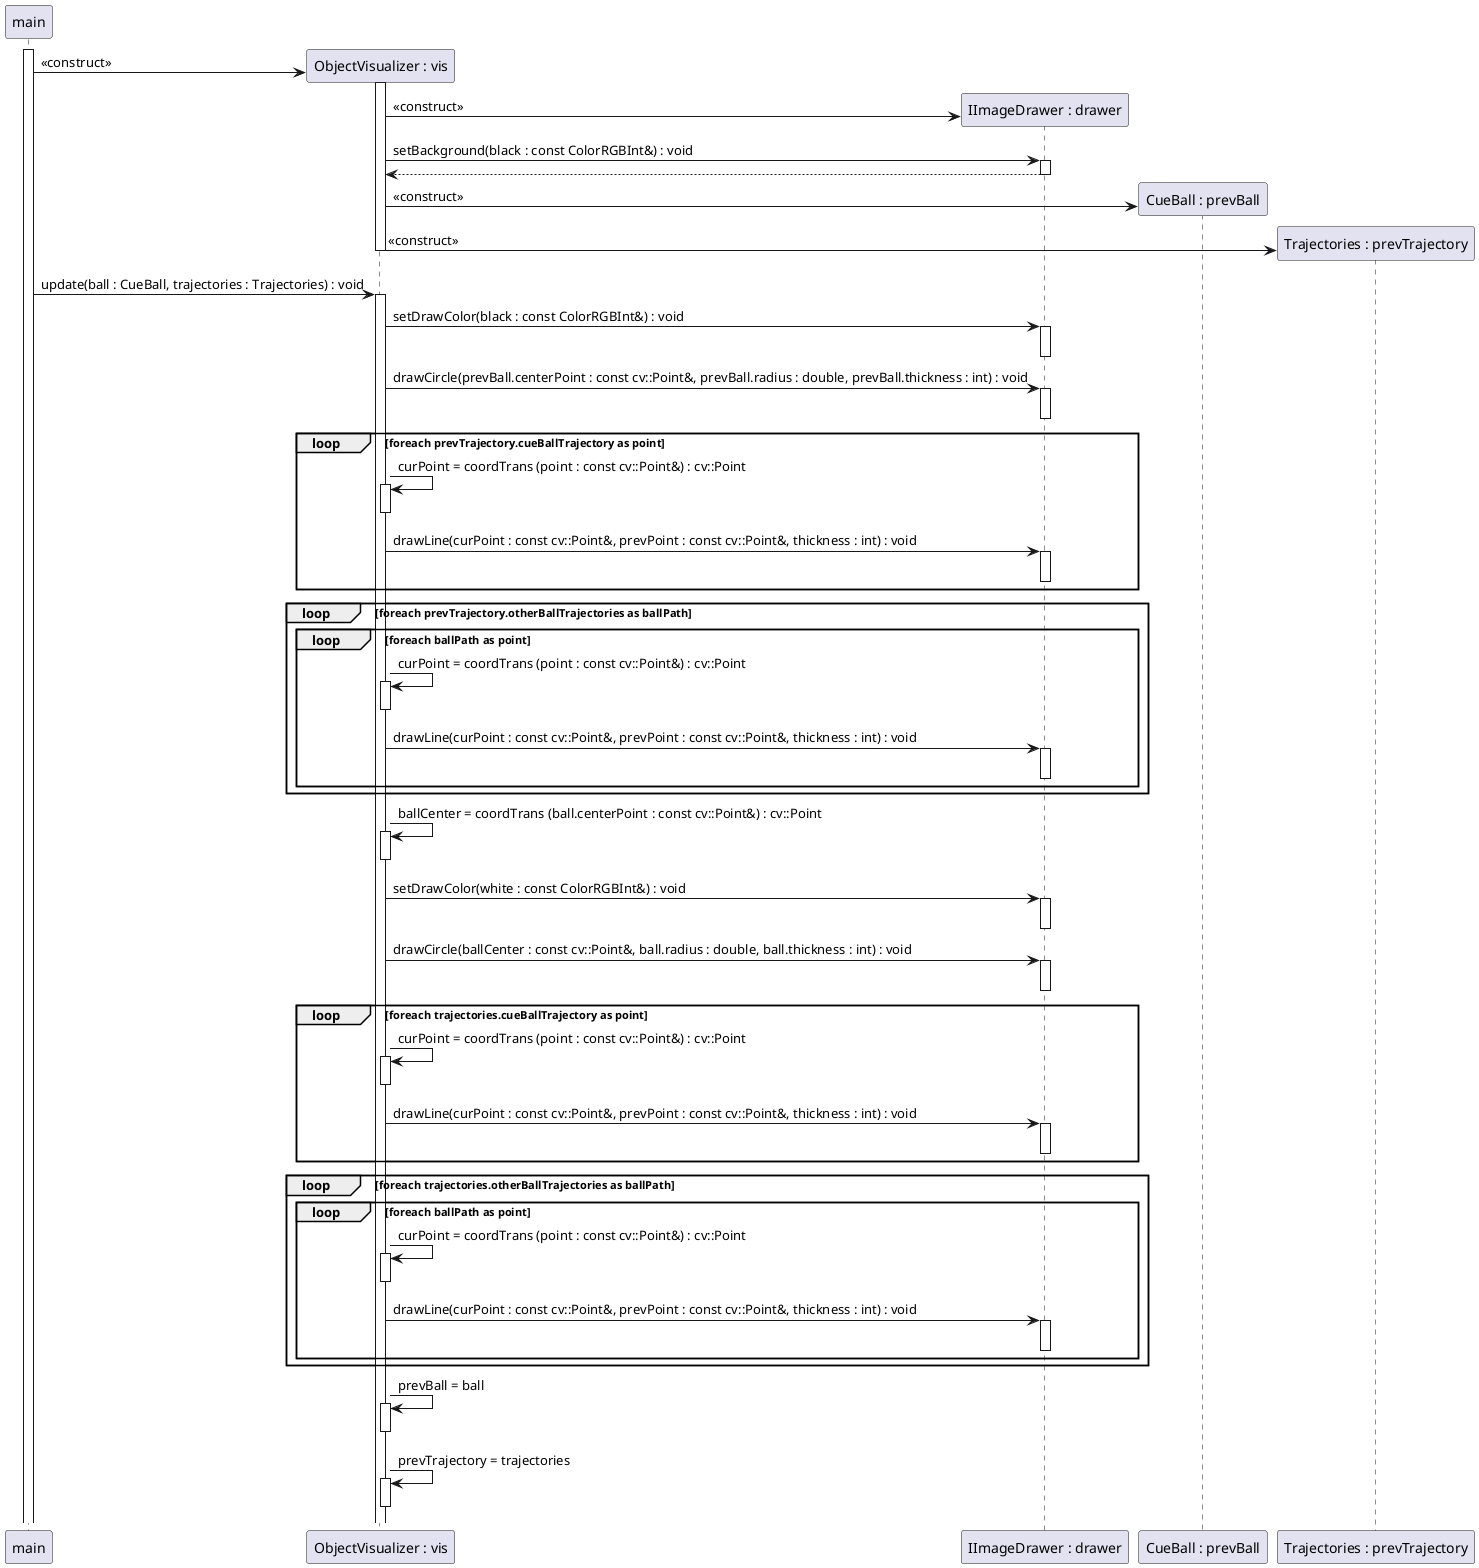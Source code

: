 @startuml

participant main as "main"
participant vis as "ObjectVisualizer : vis"
participant draw as "IImageDrawer : drawer"
participant cue as "CueBall : prevBall"
participant traj as "Trajectories : prevTrajectory"

activate main
create vis
main -> vis : <<construct>>
activate vis

create draw
vis -> draw : <<construct>>
vis -> draw : setBackground(black : const ColorRGBInt&) : void
activate draw
draw --> vis
deactivate draw

create cue
vis -> cue : <<construct>>

create traj
vis -> traj : <<construct>>
deactivate vis

main -> vis : update(ball : CueBall, trajectories : Trajectories) : void
activate vis

vis -> draw : setDrawColor(black : const ColorRGBInt&) : void
activate draw
deactivate draw
vis -> draw : drawCircle(prevBall.centerPoint : const cv::Point&, prevBall.radius : double, prevBall.thickness : int) : void
activate draw
deactivate draw

loop foreach prevTrajectory.cueBallTrajectory as point
    vis -> vis : curPoint = coordTrans (point : const cv::Point&) : cv::Point
    activate vis
    deactivate vis
    vis -> draw : drawLine(curPoint : const cv::Point&, prevPoint : const cv::Point&, thickness : int) : void
    activate draw
    deactivate draw
end

loop foreach prevTrajectory.otherBallTrajectories as ballPath
    loop foreach ballPath as point
        vis -> vis : curPoint = coordTrans (point : const cv::Point&) : cv::Point
        activate vis
        deactivate vis
        vis -> draw : drawLine(curPoint : const cv::Point&, prevPoint : const cv::Point&, thickness : int) : void
        activate draw
        deactivate draw
    end
end

vis -> vis : ballCenter = coordTrans (ball.centerPoint : const cv::Point&) : cv::Point
activate vis
deactivate vis

vis -> draw : setDrawColor(white : const ColorRGBInt&) : void
activate draw
deactivate draw
vis -> draw : drawCircle(ballCenter : const cv::Point&, ball.radius : double, ball.thickness : int) : void
activate draw
deactivate draw

loop foreach trajectories.cueBallTrajectory as point
    vis -> vis : curPoint = coordTrans (point : const cv::Point&) : cv::Point
    activate vis
    deactivate vis
    vis -> draw : drawLine(curPoint : const cv::Point&, prevPoint : const cv::Point&, thickness : int) : void
    activate draw
    deactivate draw
end

loop foreach trajectories.otherBallTrajectories as ballPath
    loop foreach ballPath as point
        vis -> vis : curPoint = coordTrans (point : const cv::Point&) : cv::Point
        activate vis
        deactivate vis
        vis -> draw : drawLine(curPoint : const cv::Point&, prevPoint : const cv::Point&, thickness : int) : void
        activate draw
        deactivate draw
    end
end

vis -> vis : prevBall = ball
activate vis
deactivate vis

vis -> vis : prevTrajectory = trajectories
activate vis
deactivate vis

@enduml